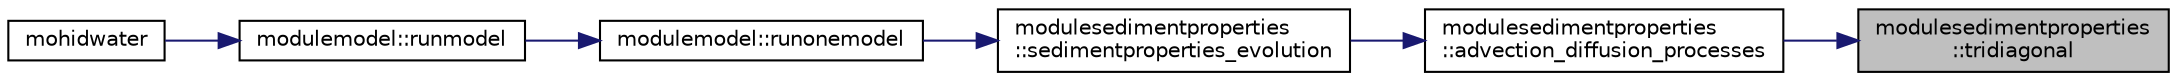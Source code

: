 digraph "modulesedimentproperties::tridiagonal"
{
 // LATEX_PDF_SIZE
  edge [fontname="Helvetica",fontsize="10",labelfontname="Helvetica",labelfontsize="10"];
  node [fontname="Helvetica",fontsize="10",shape=record];
  rankdir="RL";
  Node1 [label="modulesedimentproperties\l::tridiagonal",height=0.2,width=0.4,color="black", fillcolor="grey75", style="filled", fontcolor="black",tooltip=" "];
  Node1 -> Node2 [dir="back",color="midnightblue",fontsize="10",style="solid",fontname="Helvetica"];
  Node2 [label="modulesedimentproperties\l::advection_diffusion_processes",height=0.2,width=0.4,color="black", fillcolor="white", style="filled",URL="$namespacemodulesedimentproperties.html#ad4e53e8aa65867e0dd71960c0df2dc06",tooltip=" "];
  Node2 -> Node3 [dir="back",color="midnightblue",fontsize="10",style="solid",fontname="Helvetica"];
  Node3 [label="modulesedimentproperties\l::sedimentproperties_evolution",height=0.2,width=0.4,color="black", fillcolor="white", style="filled",URL="$namespacemodulesedimentproperties.html#ac0e9a7cb95c81a6f95797a7750889730",tooltip=" "];
  Node3 -> Node4 [dir="back",color="midnightblue",fontsize="10",style="solid",fontname="Helvetica"];
  Node4 [label="modulemodel::runonemodel",height=0.2,width=0.4,color="black", fillcolor="white", style="filled",URL="$namespacemodulemodel.html#ab22d85061a595a03c83c11766cba5587",tooltip=" "];
  Node4 -> Node5 [dir="back",color="midnightblue",fontsize="10",style="solid",fontname="Helvetica"];
  Node5 [label="modulemodel::runmodel",height=0.2,width=0.4,color="black", fillcolor="white", style="filled",URL="$namespacemodulemodel.html#a16a07d5b28a4877790acec46aed111b6",tooltip=" "];
  Node5 -> Node6 [dir="back",color="midnightblue",fontsize="10",style="solid",fontname="Helvetica"];
  Node6 [label="mohidwater",height=0.2,width=0.4,color="black", fillcolor="white", style="filled",URL="$_main_8_f90.html#a22cacab418d9e36dcaa8c3aef44b4185",tooltip=" "];
}
